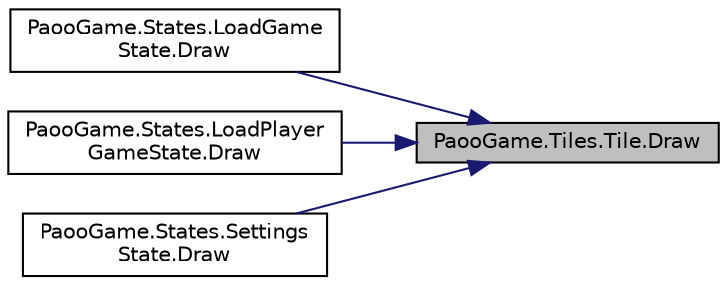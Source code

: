 digraph "PaooGame.Tiles.Tile.Draw"
{
 // INTERACTIVE_SVG=YES
 // LATEX_PDF_SIZE
  edge [fontname="Helvetica",fontsize="10",labelfontname="Helvetica",labelfontsize="10"];
  node [fontname="Helvetica",fontsize="10",shape=record];
  rankdir="RL";
  Node1 [label="PaooGame.Tiles.Tile.Draw",height=0.2,width=0.4,color="black", fillcolor="grey75", style="filled", fontcolor="black",tooltip="Deseneaza in fereastra majoritatea dalelor."];
  Node1 -> Node2 [dir="back",color="midnightblue",fontsize="10",style="solid",fontname="Helvetica"];
  Node2 [label="PaooGame.States.LoadGame\lState.Draw",height=0.2,width=0.4,color="black", fillcolor="white", style="filled",URL="$class_paoo_game_1_1_states_1_1_load_game_state.html#a3010efa864e386f65489e725e67724ff",tooltip="Deseneaza starea curenta."];
  Node1 -> Node3 [dir="back",color="midnightblue",fontsize="10",style="solid",fontname="Helvetica"];
  Node3 [label="PaooGame.States.LoadPlayer\lGameState.Draw",height=0.2,width=0.4,color="black", fillcolor="white", style="filled",URL="$class_paoo_game_1_1_states_1_1_load_player_game_state.html#a6ade127f38672878a30a48721e55afe4",tooltip="Deseneaza starea curenta."];
  Node1 -> Node4 [dir="back",color="midnightblue",fontsize="10",style="solid",fontname="Helvetica"];
  Node4 [label="PaooGame.States.Settings\lState.Draw",height=0.2,width=0.4,color="black", fillcolor="white", style="filled",URL="$class_paoo_game_1_1_states_1_1_settings_state.html#a227b02c65476cee0935df713181dd89a",tooltip="Deseneaza meniul."];
}
